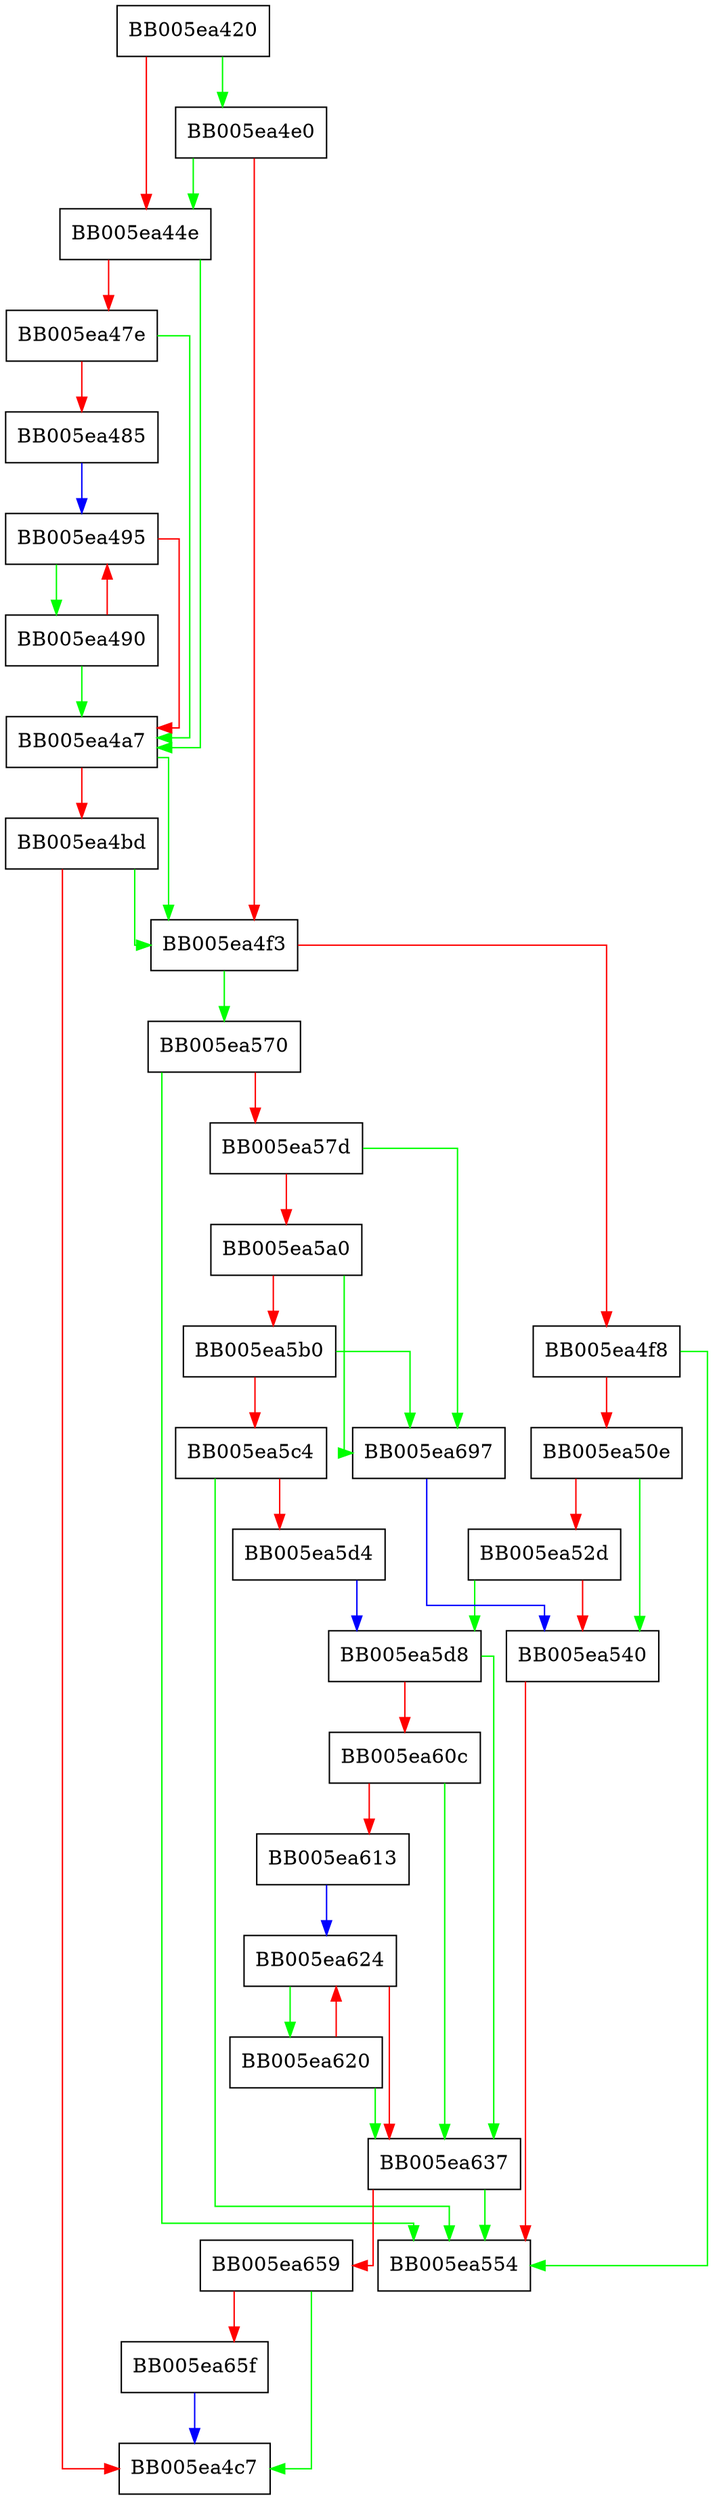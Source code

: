digraph namemap_add_name {
  node [shape="box"];
  graph [splines=ortho];
  BB005ea420 -> BB005ea4e0 [color="green"];
  BB005ea420 -> BB005ea44e [color="red"];
  BB005ea44e -> BB005ea4a7 [color="green"];
  BB005ea44e -> BB005ea47e [color="red"];
  BB005ea47e -> BB005ea4a7 [color="green"];
  BB005ea47e -> BB005ea485 [color="red"];
  BB005ea485 -> BB005ea495 [color="blue"];
  BB005ea490 -> BB005ea4a7 [color="green"];
  BB005ea490 -> BB005ea495 [color="red"];
  BB005ea495 -> BB005ea490 [color="green"];
  BB005ea495 -> BB005ea4a7 [color="red"];
  BB005ea4a7 -> BB005ea4f3 [color="green"];
  BB005ea4a7 -> BB005ea4bd [color="red"];
  BB005ea4bd -> BB005ea4f3 [color="green"];
  BB005ea4bd -> BB005ea4c7 [color="red"];
  BB005ea4e0 -> BB005ea44e [color="green"];
  BB005ea4e0 -> BB005ea4f3 [color="red"];
  BB005ea4f3 -> BB005ea570 [color="green"];
  BB005ea4f3 -> BB005ea4f8 [color="red"];
  BB005ea4f8 -> BB005ea554 [color="green"];
  BB005ea4f8 -> BB005ea50e [color="red"];
  BB005ea50e -> BB005ea540 [color="green"];
  BB005ea50e -> BB005ea52d [color="red"];
  BB005ea52d -> BB005ea5d8 [color="green"];
  BB005ea52d -> BB005ea540 [color="red"];
  BB005ea540 -> BB005ea554 [color="red"];
  BB005ea570 -> BB005ea554 [color="green"];
  BB005ea570 -> BB005ea57d [color="red"];
  BB005ea57d -> BB005ea697 [color="green"];
  BB005ea57d -> BB005ea5a0 [color="red"];
  BB005ea5a0 -> BB005ea697 [color="green"];
  BB005ea5a0 -> BB005ea5b0 [color="red"];
  BB005ea5b0 -> BB005ea697 [color="green"];
  BB005ea5b0 -> BB005ea5c4 [color="red"];
  BB005ea5c4 -> BB005ea554 [color="green"];
  BB005ea5c4 -> BB005ea5d4 [color="red"];
  BB005ea5d4 -> BB005ea5d8 [color="blue"];
  BB005ea5d8 -> BB005ea637 [color="green"];
  BB005ea5d8 -> BB005ea60c [color="red"];
  BB005ea60c -> BB005ea637 [color="green"];
  BB005ea60c -> BB005ea613 [color="red"];
  BB005ea613 -> BB005ea624 [color="blue"];
  BB005ea620 -> BB005ea637 [color="green"];
  BB005ea620 -> BB005ea624 [color="red"];
  BB005ea624 -> BB005ea620 [color="green"];
  BB005ea624 -> BB005ea637 [color="red"];
  BB005ea637 -> BB005ea554 [color="green"];
  BB005ea637 -> BB005ea659 [color="red"];
  BB005ea659 -> BB005ea4c7 [color="green"];
  BB005ea659 -> BB005ea65f [color="red"];
  BB005ea65f -> BB005ea4c7 [color="blue"];
  BB005ea697 -> BB005ea540 [color="blue"];
}